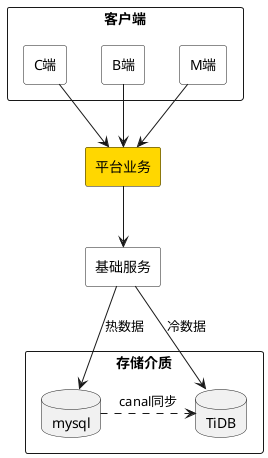 @startuml

skinparam component {
    Style rectangle
    BackgroundColor white
}

skinparam package {
    Style rectangle
}

package "客户端" {
    component "C端" as A
    component "B端" as B
    component "M端" as M
}

component "平台业务" as P #gold

component "基础服务" as J

package "存储介质" {
    database mysql
    database TiDB
}

A --> P
B --> P
M --> P

P --> J

J -down-> mysql : 热数据
J -down-> TiDB : 冷数据

mysql -.right-> TiDB: canal同步

@enduml

